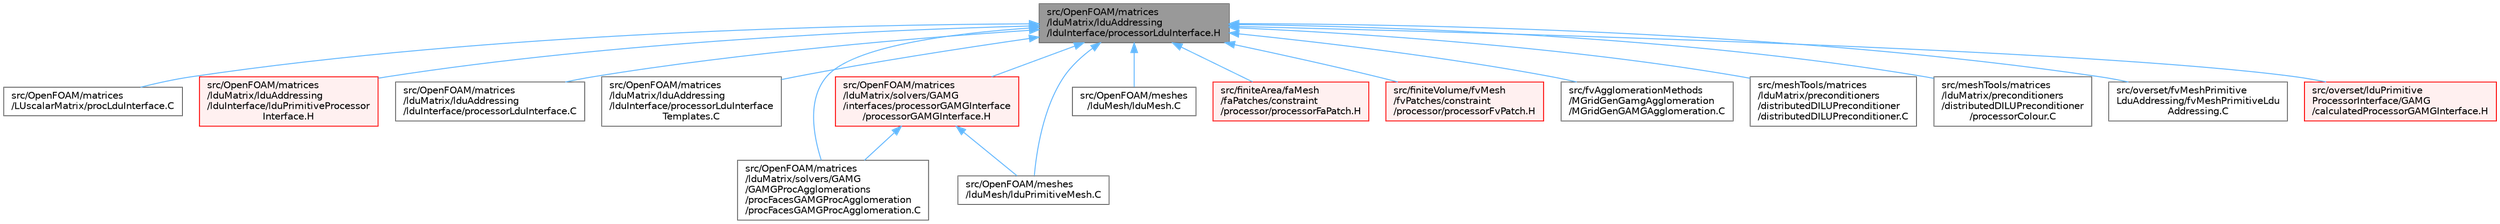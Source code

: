 digraph "src/OpenFOAM/matrices/lduMatrix/lduAddressing/lduInterface/processorLduInterface.H"
{
 // LATEX_PDF_SIZE
  bgcolor="transparent";
  edge [fontname=Helvetica,fontsize=10,labelfontname=Helvetica,labelfontsize=10];
  node [fontname=Helvetica,fontsize=10,shape=box,height=0.2,width=0.4];
  Node1 [id="Node000001",label="src/OpenFOAM/matrices\l/lduMatrix/lduAddressing\l/lduInterface/processorLduInterface.H",height=0.2,width=0.4,color="gray40", fillcolor="grey60", style="filled", fontcolor="black",tooltip=" "];
  Node1 -> Node2 [id="edge1_Node000001_Node000002",dir="back",color="steelblue1",style="solid",tooltip=" "];
  Node2 [id="Node000002",label="src/OpenFOAM/matrices\l/LUscalarMatrix/procLduInterface.C",height=0.2,width=0.4,color="grey40", fillcolor="white", style="filled",URL="$procLduInterface_8C.html",tooltip=" "];
  Node1 -> Node3 [id="edge2_Node000001_Node000003",dir="back",color="steelblue1",style="solid",tooltip=" "];
  Node3 [id="Node000003",label="src/OpenFOAM/matrices\l/lduMatrix/lduAddressing\l/lduInterface/lduPrimitiveProcessor\lInterface.H",height=0.2,width=0.4,color="red", fillcolor="#FFF0F0", style="filled",URL="$lduPrimitiveProcessorInterface_8H.html",tooltip=" "];
  Node1 -> Node17 [id="edge3_Node000001_Node000017",dir="back",color="steelblue1",style="solid",tooltip=" "];
  Node17 [id="Node000017",label="src/OpenFOAM/matrices\l/lduMatrix/lduAddressing\l/lduInterface/processorLduInterface.C",height=0.2,width=0.4,color="grey40", fillcolor="white", style="filled",URL="$processorLduInterface_8C.html",tooltip=" "];
  Node1 -> Node18 [id="edge4_Node000001_Node000018",dir="back",color="steelblue1",style="solid",tooltip=" "];
  Node18 [id="Node000018",label="src/OpenFOAM/matrices\l/lduMatrix/lduAddressing\l/lduInterface/processorLduInterface\lTemplates.C",height=0.2,width=0.4,color="grey40", fillcolor="white", style="filled",URL="$processorLduInterfaceTemplates_8C.html",tooltip=" "];
  Node1 -> Node19 [id="edge5_Node000001_Node000019",dir="back",color="steelblue1",style="solid",tooltip=" "];
  Node19 [id="Node000019",label="src/OpenFOAM/matrices\l/lduMatrix/solvers/GAMG\l/GAMGProcAgglomerations\l/procFacesGAMGProcAgglomeration\l/procFacesGAMGProcAgglomeration.C",height=0.2,width=0.4,color="grey40", fillcolor="white", style="filled",URL="$procFacesGAMGProcAgglomeration_8C.html",tooltip=" "];
  Node1 -> Node20 [id="edge6_Node000001_Node000020",dir="back",color="steelblue1",style="solid",tooltip=" "];
  Node20 [id="Node000020",label="src/OpenFOAM/matrices\l/lduMatrix/solvers/GAMG\l/interfaces/processorGAMGInterface\l/processorGAMGInterface.H",height=0.2,width=0.4,color="red", fillcolor="#FFF0F0", style="filled",URL="$processorGAMGInterface_8H.html",tooltip=" "];
  Node20 -> Node19 [id="edge7_Node000020_Node000019",dir="back",color="steelblue1",style="solid",tooltip=" "];
  Node20 -> Node30 [id="edge8_Node000020_Node000030",dir="back",color="steelblue1",style="solid",tooltip=" "];
  Node30 [id="Node000030",label="src/OpenFOAM/meshes\l/lduMesh/lduPrimitiveMesh.C",height=0.2,width=0.4,color="grey40", fillcolor="white", style="filled",URL="$lduPrimitiveMesh_8C.html",tooltip=" "];
  Node1 -> Node31 [id="edge9_Node000001_Node000031",dir="back",color="steelblue1",style="solid",tooltip=" "];
  Node31 [id="Node000031",label="src/OpenFOAM/meshes\l/lduMesh/lduMesh.C",height=0.2,width=0.4,color="grey40", fillcolor="white", style="filled",URL="$lduMesh_8C.html",tooltip=" "];
  Node1 -> Node30 [id="edge10_Node000001_Node000030",dir="back",color="steelblue1",style="solid",tooltip=" "];
  Node1 -> Node32 [id="edge11_Node000001_Node000032",dir="back",color="steelblue1",style="solid",tooltip=" "];
  Node32 [id="Node000032",label="src/finiteArea/faMesh\l/faPatches/constraint\l/processor/processorFaPatch.H",height=0.2,width=0.4,color="red", fillcolor="#FFF0F0", style="filled",URL="$processorFaPatch_8H.html",tooltip=" "];
  Node1 -> Node66 [id="edge12_Node000001_Node000066",dir="back",color="steelblue1",style="solid",tooltip=" "];
  Node66 [id="Node000066",label="src/finiteVolume/fvMesh\l/fvPatches/constraint\l/processor/processorFvPatch.H",height=0.2,width=0.4,color="red", fillcolor="#FFF0F0", style="filled",URL="$processorFvPatch_8H.html",tooltip=" "];
  Node1 -> Node114 [id="edge13_Node000001_Node000114",dir="back",color="steelblue1",style="solid",tooltip=" "];
  Node114 [id="Node000114",label="src/fvAgglomerationMethods\l/MGridGenGamgAgglomeration\l/MGridGenGAMGAgglomeration.C",height=0.2,width=0.4,color="grey40", fillcolor="white", style="filled",URL="$MGridGenGAMGAgglomeration_8C.html",tooltip=" "];
  Node1 -> Node115 [id="edge14_Node000001_Node000115",dir="back",color="steelblue1",style="solid",tooltip=" "];
  Node115 [id="Node000115",label="src/meshTools/matrices\l/lduMatrix/preconditioners\l/distributedDILUPreconditioner\l/distributedDILUPreconditioner.C",height=0.2,width=0.4,color="grey40", fillcolor="white", style="filled",URL="$distributedDILUPreconditioner_8C.html",tooltip=" "];
  Node1 -> Node116 [id="edge15_Node000001_Node000116",dir="back",color="steelblue1",style="solid",tooltip=" "];
  Node116 [id="Node000116",label="src/meshTools/matrices\l/lduMatrix/preconditioners\l/distributedDILUPreconditioner\l/processorColour.C",height=0.2,width=0.4,color="grey40", fillcolor="white", style="filled",URL="$processorColour_8C.html",tooltip=" "];
  Node1 -> Node117 [id="edge16_Node000001_Node000117",dir="back",color="steelblue1",style="solid",tooltip=" "];
  Node117 [id="Node000117",label="src/overset/fvMeshPrimitive\lLduAddressing/fvMeshPrimitiveLdu\lAddressing.C",height=0.2,width=0.4,color="grey40", fillcolor="white", style="filled",URL="$fvMeshPrimitiveLduAddressing_8C.html",tooltip=" "];
  Node1 -> Node118 [id="edge17_Node000001_Node000118",dir="back",color="steelblue1",style="solid",tooltip=" "];
  Node118 [id="Node000118",label="src/overset/lduPrimitive\lProcessorInterface/GAMG\l/calculatedProcessorGAMGInterface.H",height=0.2,width=0.4,color="red", fillcolor="#FFF0F0", style="filled",URL="$calculatedProcessorGAMGInterface_8H.html",tooltip=" "];
}
